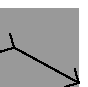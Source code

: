 beginfig(1);

u = 1cm;
fill (0,0)--(u,0)--(u,u)--(0,u)--cycle withcolor .4[white,black];

y0 = u/2;
x4 = 0;
x1 = u;
y2 = 0;

z2 = z1 - ((z1-z0) rotated 45)/5;
z3 = z1 - ((z1-z0) rotated -45)/5;
z4 = z0 - ((z1-z0) rotated 45)/5;
z5 = z0 - ((z1-z0) rotated -45)/5;

draw z0--z1;
draw z2--z1--z3;
draw z4--z0--z5;
endfig;
end
